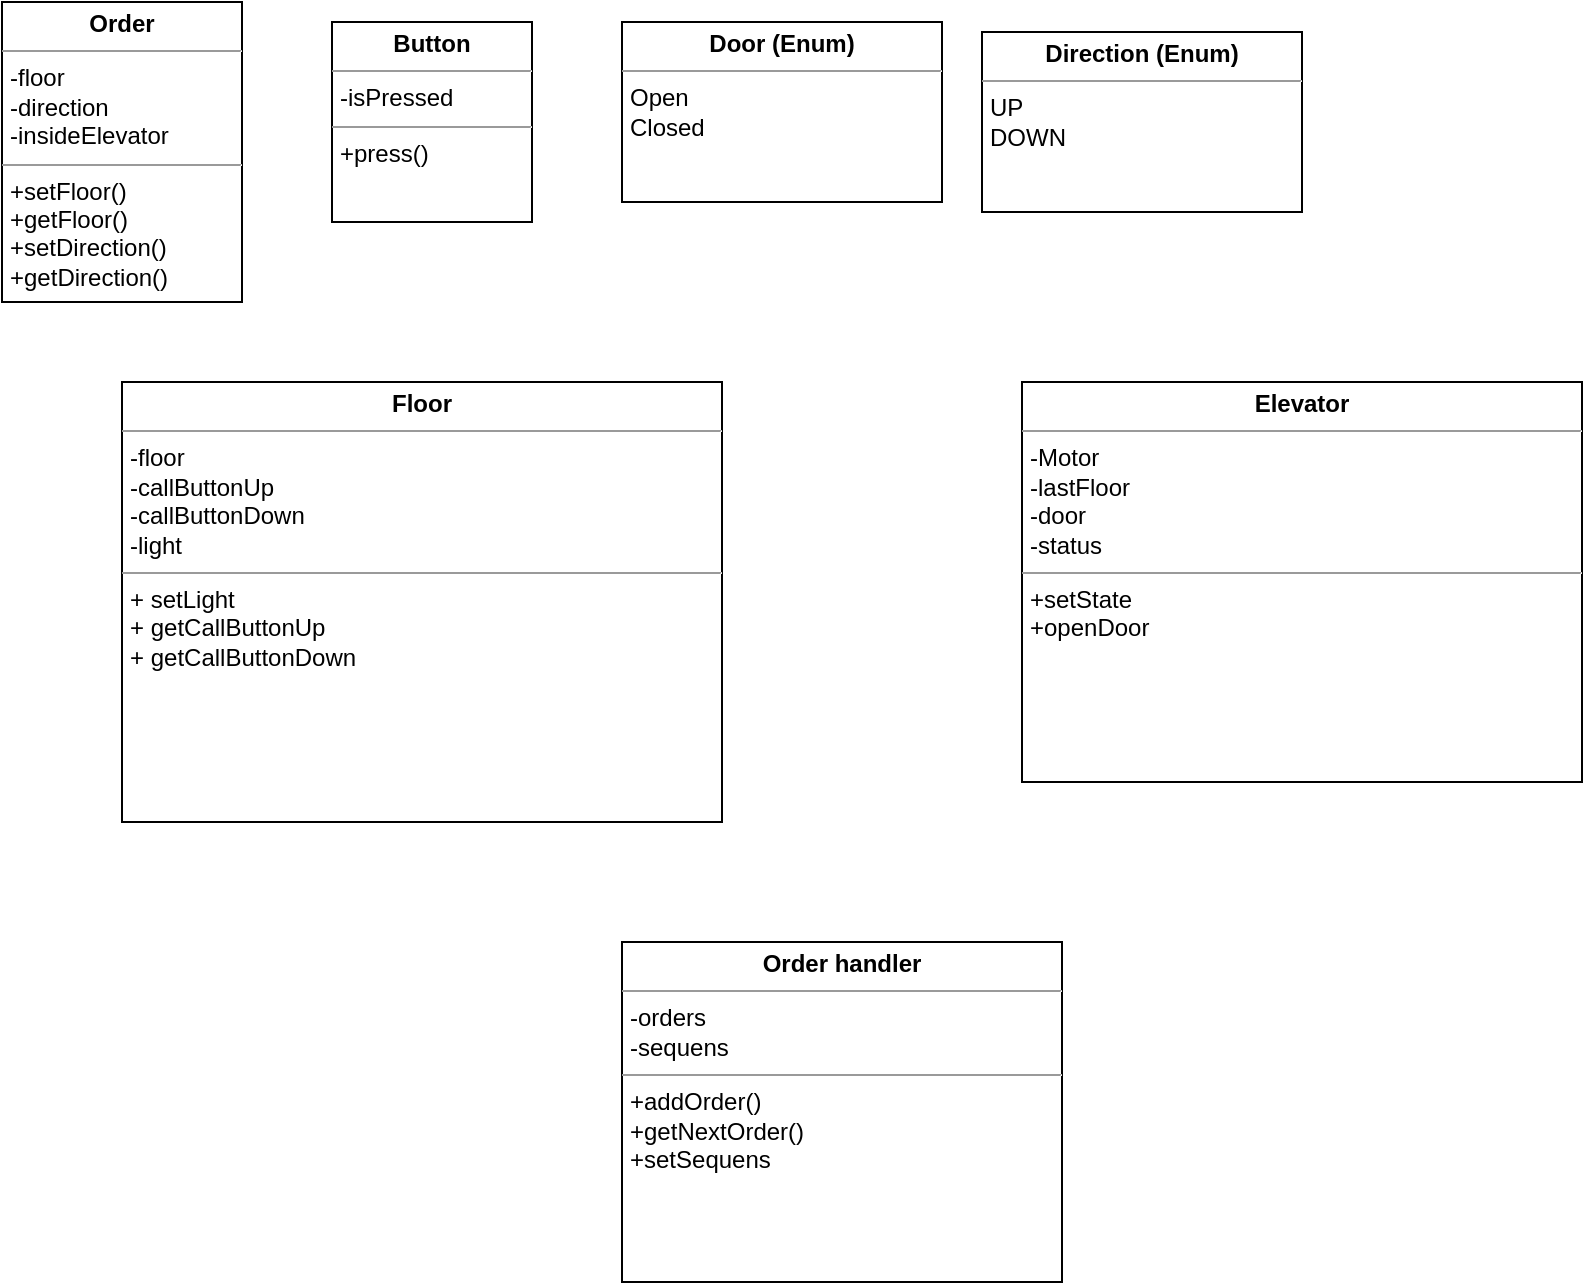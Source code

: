 <mxfile>
    <diagram id="fuFgQFe1QMv1tKpXTcg8" name="Page-1">
        <mxGraphModel dx="1257" dy="899" grid="1" gridSize="10" guides="1" tooltips="1" connect="1" arrows="1" fold="1" page="1" pageScale="1" pageWidth="850" pageHeight="1100" math="0" shadow="0">
            <root>
                <mxCell id="0"/>
                <mxCell id="1" parent="0"/>
                <mxCell id="6" value="&lt;p style=&quot;margin:0px;margin-top:4px;text-align:center;&quot;&gt;&lt;b&gt;Elevat&lt;/b&gt;&lt;b style=&quot;background-color: initial;&quot;&gt;or&lt;/b&gt;&lt;/p&gt;&lt;hr size=&quot;1&quot;&gt;&lt;p style=&quot;margin:0px;margin-left:4px;&quot;&gt;-Motor&lt;/p&gt;&lt;p style=&quot;margin:0px;margin-left:4px;&quot;&gt;-lastFloor&lt;br&gt;&lt;/p&gt;&lt;p style=&quot;margin:0px;margin-left:4px;&quot;&gt;-door&lt;/p&gt;&lt;p style=&quot;margin:0px;margin-left:4px;&quot;&gt;-status&lt;/p&gt;&lt;hr size=&quot;1&quot;&gt;&lt;p style=&quot;margin:0px;margin-left:4px;&quot;&gt;+setState&lt;/p&gt;&lt;p style=&quot;margin:0px;margin-left:4px;&quot;&gt;+openDoor&lt;/p&gt;&lt;p style=&quot;margin:0px;margin-left:4px;&quot;&gt;&lt;br&gt;&lt;/p&gt;" style="verticalAlign=top;align=left;overflow=fill;fontSize=12;fontFamily=Helvetica;html=1;" vertex="1" parent="1">
                    <mxGeometry x="770" y="230" width="280" height="200" as="geometry"/>
                </mxCell>
                <mxCell id="7" value="&lt;p style=&quot;margin:0px;margin-top:4px;text-align:center;&quot;&gt;&lt;b&gt;Order&lt;/b&gt;&lt;/p&gt;&lt;hr size=&quot;1&quot;&gt;&lt;p style=&quot;margin:0px;margin-left:4px;&quot;&gt;-floor&lt;/p&gt;&lt;p style=&quot;margin:0px;margin-left:4px;&quot;&gt;-direction&lt;/p&gt;&lt;p style=&quot;margin:0px;margin-left:4px;&quot;&gt;-insideElevator&lt;/p&gt;&lt;hr size=&quot;1&quot;&gt;&lt;p style=&quot;margin:0px;margin-left:4px;&quot;&gt;+setFloor()&lt;/p&gt;&lt;p style=&quot;margin:0px;margin-left:4px;&quot;&gt;+getFloor()&lt;/p&gt;&lt;p style=&quot;margin:0px;margin-left:4px;&quot;&gt;+setDirection()&lt;/p&gt;&lt;p style=&quot;margin:0px;margin-left:4px;&quot;&gt;+getDirection()&lt;/p&gt;" style="verticalAlign=top;align=left;overflow=fill;fontSize=12;fontFamily=Helvetica;html=1;" vertex="1" parent="1">
                    <mxGeometry x="260" y="40" width="120" height="150" as="geometry"/>
                </mxCell>
                <mxCell id="8" value="&lt;p style=&quot;margin:0px;margin-top:4px;text-align:center;&quot;&gt;&lt;b style=&quot;background-color: initial;&quot;&gt;Order handler&lt;/b&gt;&lt;br&gt;&lt;/p&gt;&lt;hr size=&quot;1&quot;&gt;&lt;p style=&quot;margin:0px;margin-left:4px;&quot;&gt;-orders&lt;/p&gt;&lt;p style=&quot;margin:0px;margin-left:4px;&quot;&gt;-sequens&lt;/p&gt;&lt;hr size=&quot;1&quot;&gt;&lt;p style=&quot;margin:0px;margin-left:4px;&quot;&gt;+addOrder()&lt;/p&gt;&lt;p style=&quot;margin:0px;margin-left:4px;&quot;&gt;+getNextOrder()&lt;/p&gt;&lt;p style=&quot;margin:0px;margin-left:4px;&quot;&gt;+setSequens&lt;/p&gt;&lt;p style=&quot;margin:0px;margin-left:4px;&quot;&gt;&lt;br&gt;&lt;/p&gt;&lt;p style=&quot;margin:0px;margin-left:4px;&quot;&gt;&lt;br&gt;&lt;/p&gt;" style="verticalAlign=top;align=left;overflow=fill;fontSize=12;fontFamily=Helvetica;html=1;" vertex="1" parent="1">
                    <mxGeometry x="570" y="510" width="220" height="170" as="geometry"/>
                </mxCell>
                <mxCell id="10" value="&lt;p style=&quot;margin:0px;margin-top:4px;text-align:center;&quot;&gt;&lt;b&gt;Button&lt;/b&gt;&lt;/p&gt;&lt;hr size=&quot;1&quot;&gt;&lt;p style=&quot;margin:0px;margin-left:4px;&quot;&gt;-isPressed&lt;/p&gt;&lt;hr size=&quot;1&quot;&gt;&lt;p style=&quot;margin:0px;margin-left:4px;&quot;&gt;&lt;span style=&quot;background-color: initial;&quot;&gt;+press()&lt;/span&gt;&lt;/p&gt;" style="verticalAlign=top;align=left;overflow=fill;fontSize=12;fontFamily=Helvetica;html=1;" vertex="1" parent="1">
                    <mxGeometry x="425" y="50" width="100" height="100" as="geometry"/>
                </mxCell>
                <mxCell id="14" value="&lt;p style=&quot;margin:0px;margin-top:4px;text-align:center;&quot;&gt;&lt;b&gt;Floor&lt;/b&gt;&lt;/p&gt;&lt;hr size=&quot;1&quot;&gt;&lt;p style=&quot;margin:0px;margin-left:4px;&quot;&gt;-floor&lt;/p&gt;&lt;p style=&quot;margin:0px;margin-left:4px;&quot;&gt;-callButtonUp&lt;/p&gt;&lt;p style=&quot;margin:0px;margin-left:4px;&quot;&gt;-callButtonDown&lt;/p&gt;&lt;p style=&quot;margin:0px;margin-left:4px;&quot;&gt;-light&lt;/p&gt;&lt;hr size=&quot;1&quot;&gt;&lt;p style=&quot;margin:0px;margin-left:4px;&quot;&gt;+ setLight&lt;/p&gt;&lt;p style=&quot;margin:0px;margin-left:4px;&quot;&gt;+ getCallButtonUp&lt;/p&gt;&lt;p style=&quot;margin:0px;margin-left:4px;&quot;&gt;+ getCallButtonDown&lt;/p&gt;&lt;p style=&quot;margin:0px;margin-left:4px;&quot;&gt;&lt;br&gt;&lt;/p&gt;" style="verticalAlign=top;align=left;overflow=fill;fontSize=12;fontFamily=Helvetica;html=1;" vertex="1" parent="1">
                    <mxGeometry x="320" y="230" width="300" height="220" as="geometry"/>
                </mxCell>
                <mxCell id="15" value="&lt;p style=&quot;margin:0px;margin-top:4px;text-align:center;&quot;&gt;&lt;b&gt;Door (Enum)&lt;/b&gt;&lt;/p&gt;&lt;hr size=&quot;1&quot;&gt;&lt;p style=&quot;margin:0px;margin-left:4px;&quot;&gt;Open&lt;/p&gt;&lt;p style=&quot;margin:0px;margin-left:4px;&quot;&gt;Closed&lt;/p&gt;" style="verticalAlign=top;align=left;overflow=fill;fontSize=12;fontFamily=Helvetica;html=1;" vertex="1" parent="1">
                    <mxGeometry x="570" y="50" width="160" height="90" as="geometry"/>
                </mxCell>
                <mxCell id="16" value="&lt;p style=&quot;margin:0px;margin-top:4px;text-align:center;&quot;&gt;&lt;b&gt;Direction (Enum)&lt;/b&gt;&lt;/p&gt;&lt;hr size=&quot;1&quot;&gt;&lt;p style=&quot;margin:0px;margin-left:4px;&quot;&gt;UP&lt;/p&gt;&lt;p style=&quot;margin:0px;margin-left:4px;&quot;&gt;DOWN&lt;/p&gt;" style="verticalAlign=top;align=left;overflow=fill;fontSize=12;fontFamily=Helvetica;html=1;" vertex="1" parent="1">
                    <mxGeometry x="750" y="55" width="160" height="90" as="geometry"/>
                </mxCell>
            </root>
        </mxGraphModel>
    </diagram>
</mxfile>